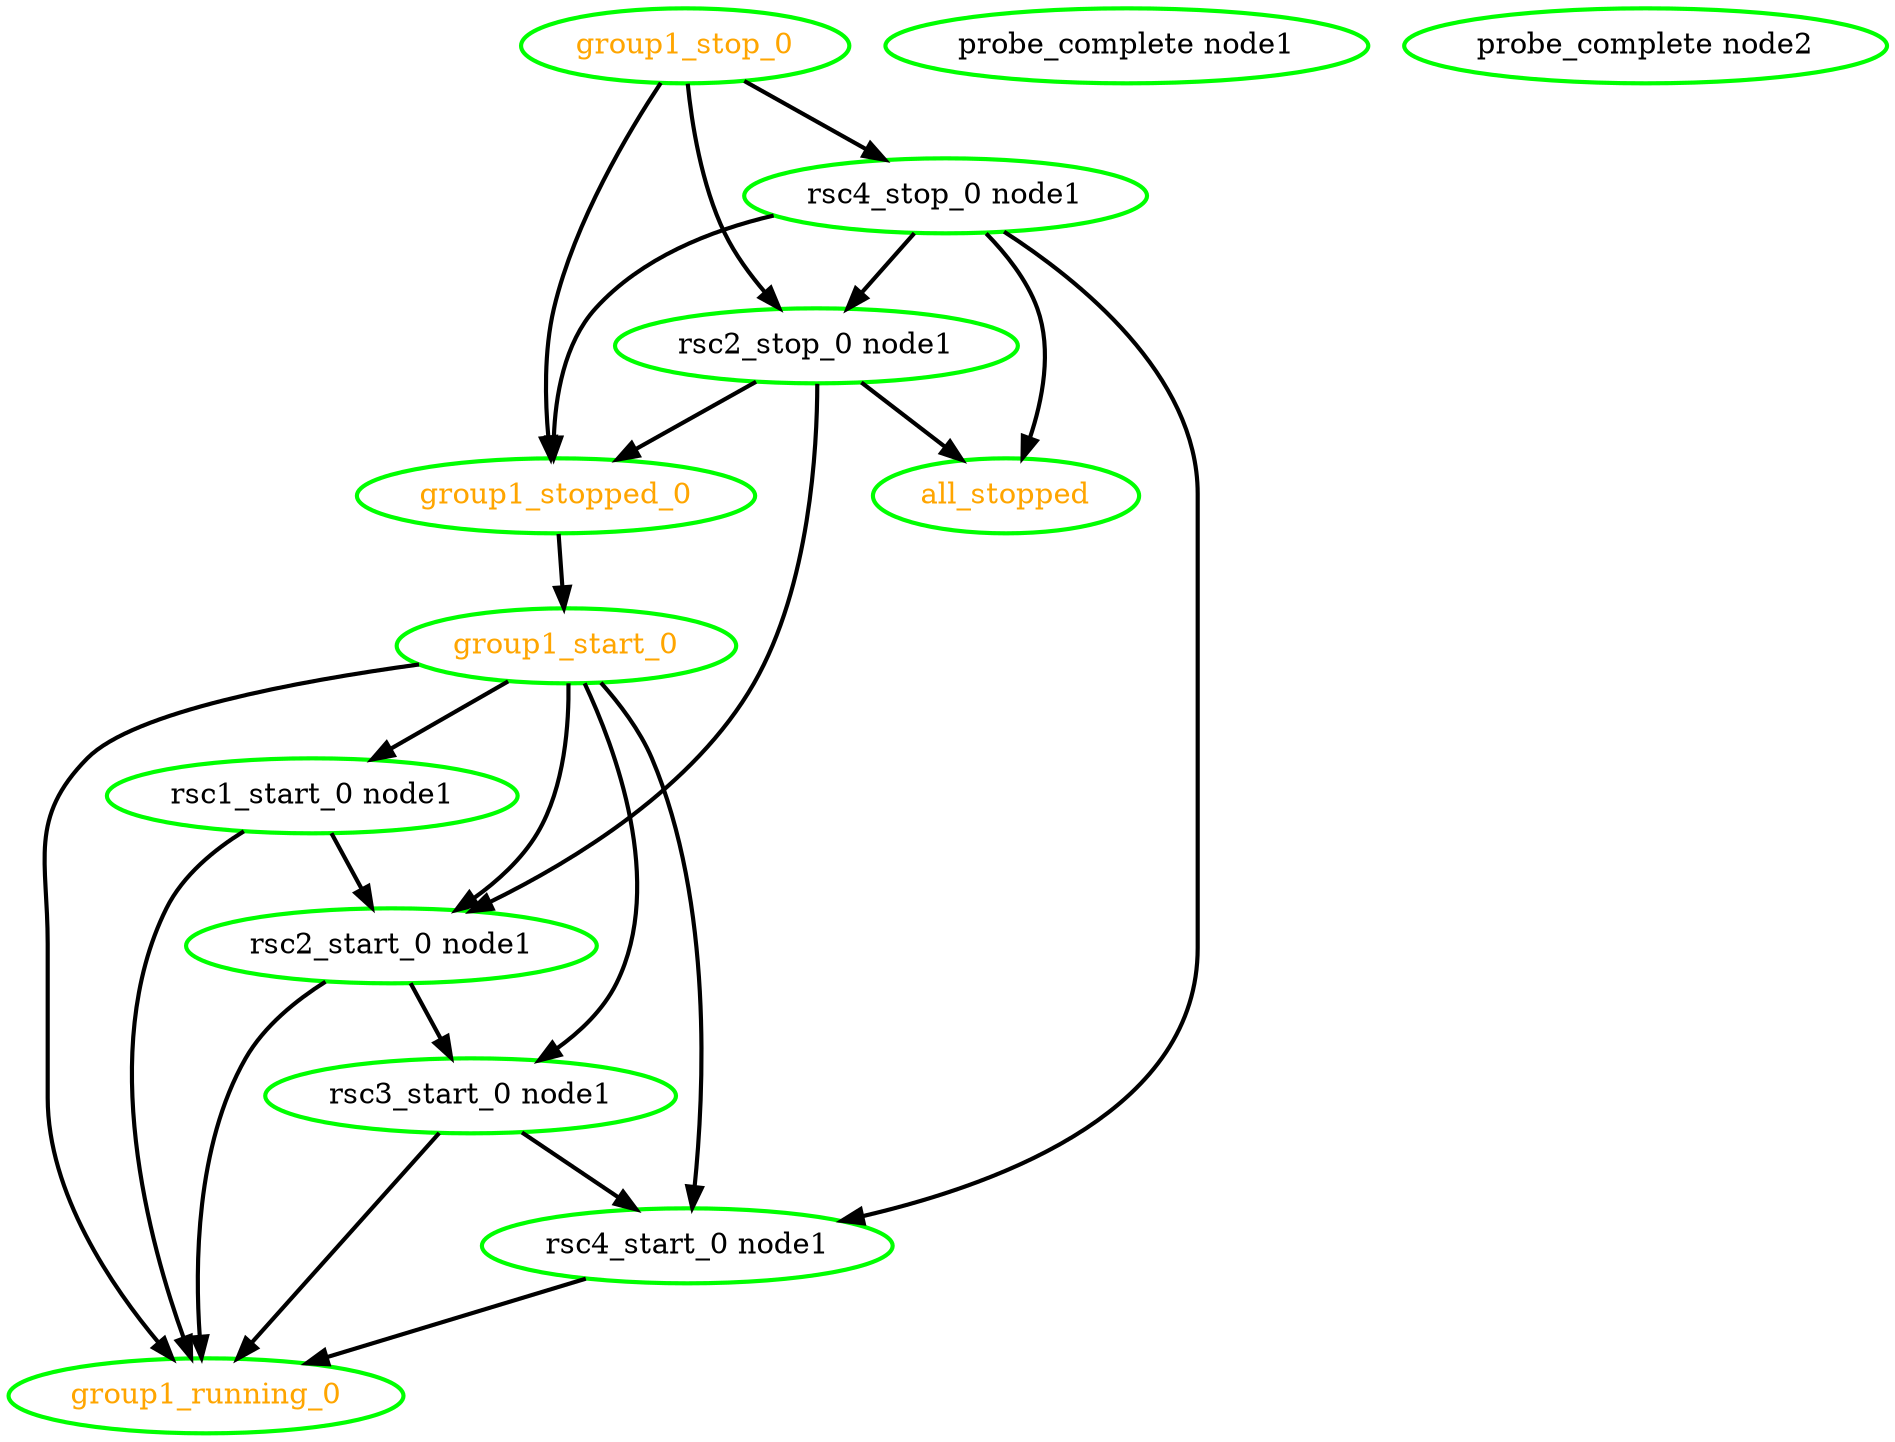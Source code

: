 digraph "g" {
"all_stopped" [ style=bold color="green" fontcolor="orange"]
"group1_running_0" [ style=bold color="green" fontcolor="orange"]
"group1_start_0" -> "group1_running_0" [ style = bold]
"group1_start_0" -> "rsc1_start_0 node1" [ style = bold]
"group1_start_0" -> "rsc2_start_0 node1" [ style = bold]
"group1_start_0" -> "rsc3_start_0 node1" [ style = bold]
"group1_start_0" -> "rsc4_start_0 node1" [ style = bold]
"group1_start_0" [ style=bold color="green" fontcolor="orange"]
"group1_stop_0" -> "group1_stopped_0" [ style = bold]
"group1_stop_0" -> "rsc2_stop_0 node1" [ style = bold]
"group1_stop_0" -> "rsc4_stop_0 node1" [ style = bold]
"group1_stop_0" [ style=bold color="green" fontcolor="orange"]
"group1_stopped_0" -> "group1_start_0" [ style = bold]
"group1_stopped_0" [ style=bold color="green" fontcolor="orange"]
"probe_complete node1" [ style=bold color="green" fontcolor="black"]
"probe_complete node2" [ style=bold color="green" fontcolor="black"]
"rsc1_start_0 node1" -> "group1_running_0" [ style = bold]
"rsc1_start_0 node1" -> "rsc2_start_0 node1" [ style = bold]
"rsc1_start_0 node1" [ style=bold color="green" fontcolor="black"]
"rsc2_start_0 node1" -> "group1_running_0" [ style = bold]
"rsc2_start_0 node1" -> "rsc3_start_0 node1" [ style = bold]
"rsc2_start_0 node1" [ style=bold color="green" fontcolor="black"]
"rsc2_stop_0 node1" -> "all_stopped" [ style = bold]
"rsc2_stop_0 node1" -> "group1_stopped_0" [ style = bold]
"rsc2_stop_0 node1" -> "rsc2_start_0 node1" [ style = bold]
"rsc2_stop_0 node1" [ style=bold color="green" fontcolor="black"]
"rsc3_start_0 node1" -> "group1_running_0" [ style = bold]
"rsc3_start_0 node1" -> "rsc4_start_0 node1" [ style = bold]
"rsc3_start_0 node1" [ style=bold color="green" fontcolor="black"]
"rsc4_start_0 node1" -> "group1_running_0" [ style = bold]
"rsc4_start_0 node1" [ style=bold color="green" fontcolor="black"]
"rsc4_stop_0 node1" -> "all_stopped" [ style = bold]
"rsc4_stop_0 node1" -> "group1_stopped_0" [ style = bold]
"rsc4_stop_0 node1" -> "rsc2_stop_0 node1" [ style = bold]
"rsc4_stop_0 node1" -> "rsc4_start_0 node1" [ style = bold]
"rsc4_stop_0 node1" [ style=bold color="green" fontcolor="black"]
}
